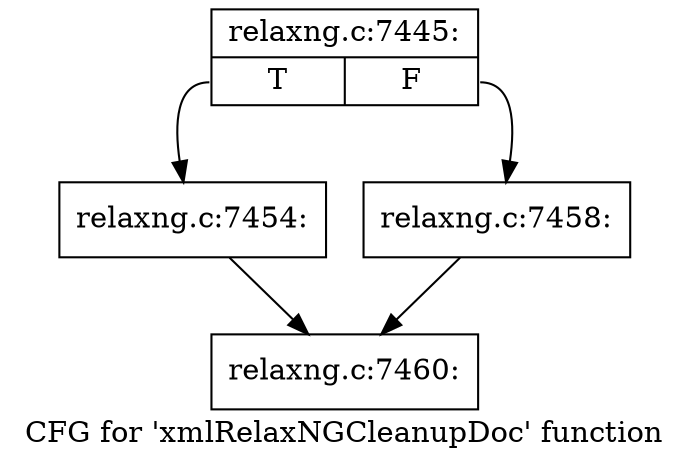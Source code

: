 digraph "CFG for 'xmlRelaxNGCleanupDoc' function" {
	label="CFG for 'xmlRelaxNGCleanupDoc' function";

	Node0x3b701a0 [shape=record,label="{relaxng.c:7445:|{<s0>T|<s1>F}}"];
	Node0x3b701a0:s0 -> Node0x3b71dd0;
	Node0x3b701a0:s1 -> Node0x3b71e20;
	Node0x3b71dd0 [shape=record,label="{relaxng.c:7454:}"];
	Node0x3b71dd0 -> Node0x3b70e10;
	Node0x3b71e20 [shape=record,label="{relaxng.c:7458:}"];
	Node0x3b71e20 -> Node0x3b70e10;
	Node0x3b70e10 [shape=record,label="{relaxng.c:7460:}"];
}
